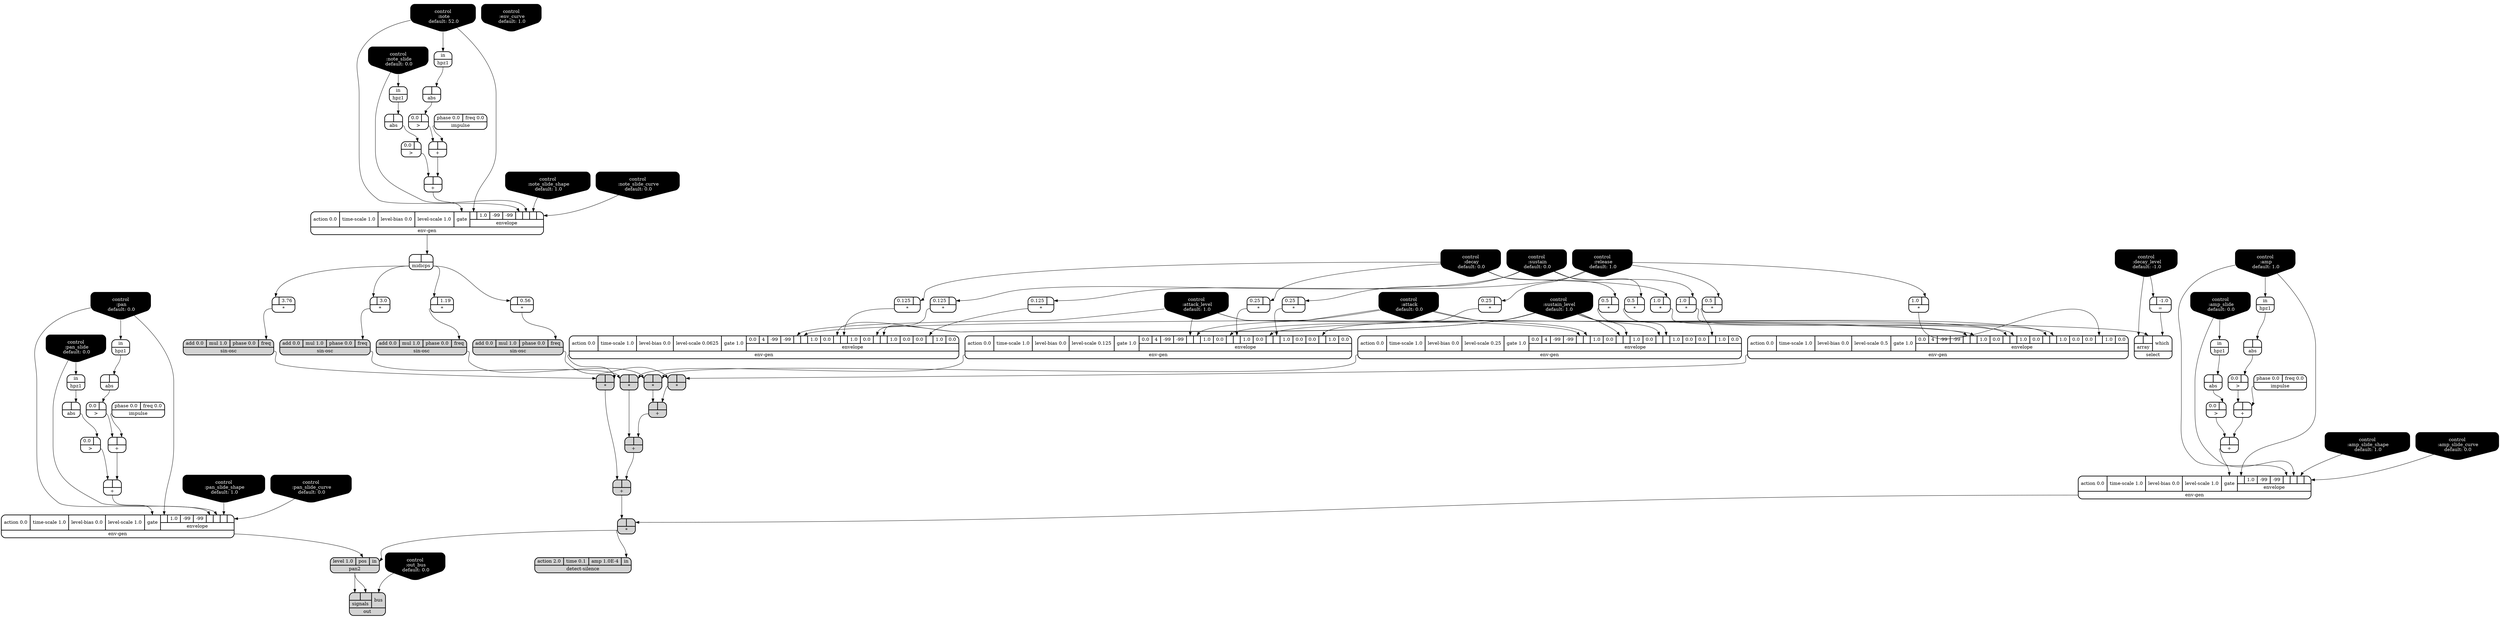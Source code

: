 digraph synthdef {
21 [label = "{{ <b> 1.0|<a> } |<__UG_NAME__>* }" style="bold, rounded" shape=record rankdir=LR];
22 [label = "{{ <b> 1.0|<a> } |<__UG_NAME__>* }" style="bold, rounded" shape=record rankdir=LR];
23 [label = "{{ <b> 1.0|<a> } |<__UG_NAME__>* }" style="bold, rounded" shape=record rankdir=LR];
36 [label = "{{ <b> |<a> 0.56} |<__UG_NAME__>* }" style="bold, rounded" shape=record rankdir=LR];
38 [label = "{{ <b> |<a> } |<__UG_NAME__>* }" style="filled, bold, rounded"  shape=record rankdir=LR];
39 [label = "{{ <b> 0.5|<a> } |<__UG_NAME__>* }" style="bold, rounded" shape=record rankdir=LR];
40 [label = "{{ <b> 0.5|<a> } |<__UG_NAME__>* }" style="bold, rounded" shape=record rankdir=LR];
41 [label = "{{ <b> 0.5|<a> } |<__UG_NAME__>* }" style="bold, rounded" shape=record rankdir=LR];
43 [label = "{{ <b> |<a> 1.19} |<__UG_NAME__>* }" style="bold, rounded" shape=record rankdir=LR];
45 [label = "{{ <b> |<a> } |<__UG_NAME__>* }" style="filled, bold, rounded"  shape=record rankdir=LR];
57 [label = "{{ <b> 0.25|<a> } |<__UG_NAME__>* }" style="bold, rounded" shape=record rankdir=LR];
58 [label = "{{ <b> 0.25|<a> } |<__UG_NAME__>* }" style="bold, rounded" shape=record rankdir=LR];
59 [label = "{{ <b> 0.25|<a> } |<__UG_NAME__>* }" style="bold, rounded" shape=record rankdir=LR];
61 [label = "{{ <b> |<a> 3.0} |<__UG_NAME__>* }" style="bold, rounded" shape=record rankdir=LR];
63 [label = "{{ <b> |<a> } |<__UG_NAME__>* }" style="filled, bold, rounded"  shape=record rankdir=LR];
65 [label = "{{ <b> 0.125|<a> } |<__UG_NAME__>* }" style="bold, rounded" shape=record rankdir=LR];
66 [label = "{{ <b> 0.125|<a> } |<__UG_NAME__>* }" style="bold, rounded" shape=record rankdir=LR];
67 [label = "{{ <b> 0.125|<a> } |<__UG_NAME__>* }" style="bold, rounded" shape=record rankdir=LR];
69 [label = "{{ <b> |<a> 3.76} |<__UG_NAME__>* }" style="bold, rounded" shape=record rankdir=LR];
71 [label = "{{ <b> |<a> } |<__UG_NAME__>* }" style="filled, bold, rounded"  shape=record rankdir=LR];
73 [label = "{{ <b> |<a> } |<__UG_NAME__>* }" style="filled, bold, rounded"  shape=record rankdir=LR];
29 [label = "{{ <b> |<a> } |<__UG_NAME__>+ }" style="bold, rounded" shape=record rankdir=LR];
33 [label = "{{ <b> |<a> } |<__UG_NAME__>+ }" style="bold, rounded" shape=record rankdir=LR];
46 [label = "{{ <b> |<a> } |<__UG_NAME__>+ }" style="filled, bold, rounded"  shape=record rankdir=LR];
51 [label = "{{ <b> |<a> } |<__UG_NAME__>+ }" style="bold, rounded" shape=record rankdir=LR];
55 [label = "{{ <b> |<a> } |<__UG_NAME__>+ }" style="bold, rounded" shape=record rankdir=LR];
64 [label = "{{ <b> |<a> } |<__UG_NAME__>+ }" style="filled, bold, rounded"  shape=record rankdir=LR];
72 [label = "{{ <b> |<a> } |<__UG_NAME__>+ }" style="filled, bold, rounded"  shape=record rankdir=LR];
78 [label = "{{ <b> |<a> } |<__UG_NAME__>+ }" style="bold, rounded" shape=record rankdir=LR];
82 [label = "{{ <b> |<a> } |<__UG_NAME__>+ }" style="bold, rounded" shape=record rankdir=LR];
86 [label = "{{ <b> |<a> -1.0} |<__UG_NAME__>= }" style="bold, rounded" shape=record rankdir=LR];
28 [label = "{{ <b> 0.0|<a> } |<__UG_NAME__>\> }" style="bold, rounded" shape=record rankdir=LR];
32 [label = "{{ <b> 0.0|<a> } |<__UG_NAME__>\> }" style="bold, rounded" shape=record rankdir=LR];
50 [label = "{{ <b> 0.0|<a> } |<__UG_NAME__>\> }" style="bold, rounded" shape=record rankdir=LR];
54 [label = "{{ <b> 0.0|<a> } |<__UG_NAME__>\> }" style="bold, rounded" shape=record rankdir=LR];
77 [label = "{{ <b> 0.0|<a> } |<__UG_NAME__>\> }" style="bold, rounded" shape=record rankdir=LR];
81 [label = "{{ <b> 0.0|<a> } |<__UG_NAME__>\> }" style="bold, rounded" shape=record rankdir=LR];
27 [label = "{{ <b> |<a> } |<__UG_NAME__>abs }" style="bold, rounded" shape=record rankdir=LR];
31 [label = "{{ <b> |<a> } |<__UG_NAME__>abs }" style="bold, rounded" shape=record rankdir=LR];
49 [label = "{{ <b> |<a> } |<__UG_NAME__>abs }" style="bold, rounded" shape=record rankdir=LR];
53 [label = "{{ <b> |<a> } |<__UG_NAME__>abs }" style="bold, rounded" shape=record rankdir=LR];
76 [label = "{{ <b> |<a> } |<__UG_NAME__>abs }" style="bold, rounded" shape=record rankdir=LR];
80 [label = "{{ <b> |<a> } |<__UG_NAME__>abs }" style="bold, rounded" shape=record rankdir=LR];
0 [label = "control
 :note
 default: 52.0" shape=invhouse style="rounded, filled, bold" fillcolor=black fontcolor=white ]; 
1 [label = "control
 :note_slide
 default: 0.0" shape=invhouse style="rounded, filled, bold" fillcolor=black fontcolor=white ]; 
2 [label = "control
 :note_slide_shape
 default: 1.0" shape=invhouse style="rounded, filled, bold" fillcolor=black fontcolor=white ]; 
3 [label = "control
 :note_slide_curve
 default: 0.0" shape=invhouse style="rounded, filled, bold" fillcolor=black fontcolor=white ]; 
4 [label = "control
 :amp
 default: 1.0" shape=invhouse style="rounded, filled, bold" fillcolor=black fontcolor=white ]; 
5 [label = "control
 :amp_slide
 default: 0.0" shape=invhouse style="rounded, filled, bold" fillcolor=black fontcolor=white ]; 
6 [label = "control
 :amp_slide_shape
 default: 1.0" shape=invhouse style="rounded, filled, bold" fillcolor=black fontcolor=white ]; 
7 [label = "control
 :amp_slide_curve
 default: 0.0" shape=invhouse style="rounded, filled, bold" fillcolor=black fontcolor=white ]; 
8 [label = "control
 :pan
 default: 0.0" shape=invhouse style="rounded, filled, bold" fillcolor=black fontcolor=white ]; 
9 [label = "control
 :pan_slide
 default: 0.0" shape=invhouse style="rounded, filled, bold" fillcolor=black fontcolor=white ]; 
10 [label = "control
 :pan_slide_shape
 default: 1.0" shape=invhouse style="rounded, filled, bold" fillcolor=black fontcolor=white ]; 
11 [label = "control
 :pan_slide_curve
 default: 0.0" shape=invhouse style="rounded, filled, bold" fillcolor=black fontcolor=white ]; 
12 [label = "control
 :attack
 default: 0.0" shape=invhouse style="rounded, filled, bold" fillcolor=black fontcolor=white ]; 
13 [label = "control
 :decay
 default: 0.0" shape=invhouse style="rounded, filled, bold" fillcolor=black fontcolor=white ]; 
14 [label = "control
 :sustain
 default: 0.0" shape=invhouse style="rounded, filled, bold" fillcolor=black fontcolor=white ]; 
15 [label = "control
 :release
 default: 1.0" shape=invhouse style="rounded, filled, bold" fillcolor=black fontcolor=white ]; 
16 [label = "control
 :attack_level
 default: 1.0" shape=invhouse style="rounded, filled, bold" fillcolor=black fontcolor=white ]; 
17 [label = "control
 :decay_level
 default: -1.0" shape=invhouse style="rounded, filled, bold" fillcolor=black fontcolor=white ]; 
18 [label = "control
 :sustain_level
 default: 1.0" shape=invhouse style="rounded, filled, bold" fillcolor=black fontcolor=white ]; 
19 [label = "control
 :env_curve
 default: 1.0" shape=invhouse style="rounded, filled, bold" fillcolor=black fontcolor=white ]; 
20 [label = "control
 :out_bus
 default: 0.0" shape=invhouse style="rounded, filled, bold" fillcolor=black fontcolor=white ]; 
88 [label = "{{ <action> action 2.0|<time> time 0.1|<amp> amp 1.0E-4|<in> in} |<__UG_NAME__>detect-silence }" style="filled, bold, rounded"  shape=record rankdir=LR];
24 [label = "{{ <action> action 0.0|<time____scale> time-scale 1.0|<level____bias> level-bias 0.0|<level____scale> level-scale 0.5|<gate> gate 1.0|{{0.0|4|-99|-99|<envelope___control___4>|<envelope___control___5>|1.0|0.0|<envelope___control___8>|<envelope___binary____op____u____gen___9>|1.0|0.0|<envelope___control___12>|<envelope___binary____op____u____gen___13>|1.0|0.0|0.0|<envelope___binary____op____u____gen___17>|1.0|0.0}|envelope}} |<__UG_NAME__>env-gen }" style="bold, rounded" shape=record rankdir=LR];
34 [label = "{{ <action> action 0.0|<time____scale> time-scale 1.0|<level____bias> level-bias 0.0|<level____scale> level-scale 1.0|<gate> gate|{{<envelope___control___0>|1.0|-99|-99|<envelope___control___4>|<envelope___control___5>|<envelope___control___6>|<envelope___control___7>}|envelope}} |<__UG_NAME__>env-gen }" style="bold, rounded" shape=record rankdir=LR];
42 [label = "{{ <action> action 0.0|<time____scale> time-scale 1.0|<level____bias> level-bias 0.0|<level____scale> level-scale 0.25|<gate> gate 1.0|{{0.0|4|-99|-99|<envelope___control___4>|<envelope___control___5>|1.0|0.0|<envelope___control___8>|<envelope___binary____op____u____gen___9>|1.0|0.0|<envelope___control___12>|<envelope___binary____op____u____gen___13>|1.0|0.0|0.0|<envelope___binary____op____u____gen___17>|1.0|0.0}|envelope}} |<__UG_NAME__>env-gen }" style="bold, rounded" shape=record rankdir=LR];
56 [label = "{{ <action> action 0.0|<time____scale> time-scale 1.0|<level____bias> level-bias 0.0|<level____scale> level-scale 1.0|<gate> gate|{{<envelope___control___0>|1.0|-99|-99|<envelope___control___4>|<envelope___control___5>|<envelope___control___6>|<envelope___control___7>}|envelope}} |<__UG_NAME__>env-gen }" style="bold, rounded" shape=record rankdir=LR];
60 [label = "{{ <action> action 0.0|<time____scale> time-scale 1.0|<level____bias> level-bias 0.0|<level____scale> level-scale 0.125|<gate> gate 1.0|{{0.0|4|-99|-99|<envelope___control___4>|<envelope___control___5>|1.0|0.0|<envelope___control___8>|<envelope___binary____op____u____gen___9>|1.0|0.0|<envelope___control___12>|<envelope___binary____op____u____gen___13>|1.0|0.0|0.0|<envelope___binary____op____u____gen___17>|1.0|0.0}|envelope}} |<__UG_NAME__>env-gen }" style="bold, rounded" shape=record rankdir=LR];
68 [label = "{{ <action> action 0.0|<time____scale> time-scale 1.0|<level____bias> level-bias 0.0|<level____scale> level-scale 0.0625|<gate> gate 1.0|{{0.0|4|-99|-99|<envelope___control___4>|<envelope___control___5>|1.0|0.0|<envelope___control___8>|<envelope___binary____op____u____gen___9>|1.0|0.0|<envelope___control___12>|<envelope___binary____op____u____gen___13>|1.0|0.0|0.0|<envelope___binary____op____u____gen___17>|1.0|0.0}|envelope}} |<__UG_NAME__>env-gen }" style="bold, rounded" shape=record rankdir=LR];
83 [label = "{{ <action> action 0.0|<time____scale> time-scale 1.0|<level____bias> level-bias 0.0|<level____scale> level-scale 1.0|<gate> gate|{{<envelope___control___0>|1.0|-99|-99|<envelope___control___4>|<envelope___control___5>|<envelope___control___6>|<envelope___control___7>}|envelope}} |<__UG_NAME__>env-gen }" style="bold, rounded" shape=record rankdir=LR];
26 [label = "{{ <in> in} |<__UG_NAME__>hpz1 }" style="bold, rounded" shape=record rankdir=LR];
30 [label = "{{ <in> in} |<__UG_NAME__>hpz1 }" style="bold, rounded" shape=record rankdir=LR];
48 [label = "{{ <in> in} |<__UG_NAME__>hpz1 }" style="bold, rounded" shape=record rankdir=LR];
52 [label = "{{ <in> in} |<__UG_NAME__>hpz1 }" style="bold, rounded" shape=record rankdir=LR];
75 [label = "{{ <in> in} |<__UG_NAME__>hpz1 }" style="bold, rounded" shape=record rankdir=LR];
79 [label = "{{ <in> in} |<__UG_NAME__>hpz1 }" style="bold, rounded" shape=record rankdir=LR];
25 [label = "{{ <phase> phase 0.0|<freq> freq 0.0} |<__UG_NAME__>impulse }" style="bold, rounded" shape=record rankdir=LR];
47 [label = "{{ <phase> phase 0.0|<freq> freq 0.0} |<__UG_NAME__>impulse }" style="bold, rounded" shape=record rankdir=LR];
74 [label = "{{ <phase> phase 0.0|<freq> freq 0.0} |<__UG_NAME__>impulse }" style="bold, rounded" shape=record rankdir=LR];
35 [label = "{{ <b> |<a> } |<__UG_NAME__>midicps }" style="bold, rounded" shape=record rankdir=LR];
85 [label = "{{ {{<signals___pan2___0>|<signals___pan2___1>}|signals}|<bus> bus} |<__UG_NAME__>out }" style="filled, bold, rounded"  shape=record rankdir=LR];
84 [label = "{{ <level> level 1.0|<pos> pos|<in> in} |<__UG_NAME__>pan2 }" style="filled, bold, rounded"  shape=record rankdir=LR];
87 [label = "{{ {{<array___control___0>|<array___control___1>}|array}|<which> which} |<__UG_NAME__>select }" style="bold, rounded" shape=record rankdir=LR];
37 [label = "{{ <add> add 0.0|<mul> mul 1.0|<phase> phase 0.0|<freq> freq} |<__UG_NAME__>sin-osc }" style="filled, bold, rounded"  shape=record rankdir=LR];
44 [label = "{{ <add> add 0.0|<mul> mul 1.0|<phase> phase 0.0|<freq> freq} |<__UG_NAME__>sin-osc }" style="filled, bold, rounded"  shape=record rankdir=LR];
62 [label = "{{ <add> add 0.0|<mul> mul 1.0|<phase> phase 0.0|<freq> freq} |<__UG_NAME__>sin-osc }" style="filled, bold, rounded"  shape=record rankdir=LR];
70 [label = "{{ <add> add 0.0|<mul> mul 1.0|<phase> phase 0.0|<freq> freq} |<__UG_NAME__>sin-osc }" style="filled, bold, rounded"  shape=record rankdir=LR];

13:__UG_NAME__ -> 21:a ;
14:__UG_NAME__ -> 22:a ;
15:__UG_NAME__ -> 23:a ;
35:__UG_NAME__ -> 36:b ;
24:__UG_NAME__ -> 38:a ;
37:__UG_NAME__ -> 38:b ;
13:__UG_NAME__ -> 39:a ;
14:__UG_NAME__ -> 40:a ;
15:__UG_NAME__ -> 41:a ;
35:__UG_NAME__ -> 43:b ;
42:__UG_NAME__ -> 45:a ;
44:__UG_NAME__ -> 45:b ;
13:__UG_NAME__ -> 57:a ;
14:__UG_NAME__ -> 58:a ;
15:__UG_NAME__ -> 59:a ;
35:__UG_NAME__ -> 61:b ;
60:__UG_NAME__ -> 63:a ;
62:__UG_NAME__ -> 63:b ;
13:__UG_NAME__ -> 65:a ;
14:__UG_NAME__ -> 66:a ;
15:__UG_NAME__ -> 67:a ;
35:__UG_NAME__ -> 69:b ;
68:__UG_NAME__ -> 71:a ;
70:__UG_NAME__ -> 71:b ;
56:__UG_NAME__ -> 73:a ;
72:__UG_NAME__ -> 73:b ;
25:__UG_NAME__ -> 29:a ;
28:__UG_NAME__ -> 29:b ;
29:__UG_NAME__ -> 33:a ;
32:__UG_NAME__ -> 33:b ;
38:__UG_NAME__ -> 46:a ;
45:__UG_NAME__ -> 46:b ;
47:__UG_NAME__ -> 51:a ;
50:__UG_NAME__ -> 51:b ;
51:__UG_NAME__ -> 55:a ;
54:__UG_NAME__ -> 55:b ;
46:__UG_NAME__ -> 64:a ;
63:__UG_NAME__ -> 64:b ;
64:__UG_NAME__ -> 72:a ;
71:__UG_NAME__ -> 72:b ;
74:__UG_NAME__ -> 78:a ;
77:__UG_NAME__ -> 78:b ;
78:__UG_NAME__ -> 82:a ;
81:__UG_NAME__ -> 82:b ;
17:__UG_NAME__ -> 86:b ;
27:__UG_NAME__ -> 28:a ;
31:__UG_NAME__ -> 32:a ;
49:__UG_NAME__ -> 50:a ;
53:__UG_NAME__ -> 54:a ;
76:__UG_NAME__ -> 77:a ;
80:__UG_NAME__ -> 81:a ;
26:__UG_NAME__ -> 27:a ;
30:__UG_NAME__ -> 31:a ;
48:__UG_NAME__ -> 49:a ;
52:__UG_NAME__ -> 53:a ;
75:__UG_NAME__ -> 76:a ;
79:__UG_NAME__ -> 80:a ;
73:__UG_NAME__ -> 88:in ;
16:__UG_NAME__ -> 24:envelope___control___4 ;
12:__UG_NAME__ -> 24:envelope___control___5 ;
18:__UG_NAME__ -> 24:envelope___control___8 ;
21:__UG_NAME__ -> 24:envelope___binary____op____u____gen___9 ;
18:__UG_NAME__ -> 24:envelope___control___12 ;
22:__UG_NAME__ -> 24:envelope___binary____op____u____gen___13 ;
23:__UG_NAME__ -> 24:envelope___binary____op____u____gen___17 ;
0:__UG_NAME__ -> 34:envelope___control___0 ;
0:__UG_NAME__ -> 34:envelope___control___4 ;
1:__UG_NAME__ -> 34:envelope___control___5 ;
2:__UG_NAME__ -> 34:envelope___control___6 ;
3:__UG_NAME__ -> 34:envelope___control___7 ;
33:__UG_NAME__ -> 34:gate ;
16:__UG_NAME__ -> 42:envelope___control___4 ;
12:__UG_NAME__ -> 42:envelope___control___5 ;
18:__UG_NAME__ -> 42:envelope___control___8 ;
39:__UG_NAME__ -> 42:envelope___binary____op____u____gen___9 ;
18:__UG_NAME__ -> 42:envelope___control___12 ;
40:__UG_NAME__ -> 42:envelope___binary____op____u____gen___13 ;
41:__UG_NAME__ -> 42:envelope___binary____op____u____gen___17 ;
4:__UG_NAME__ -> 56:envelope___control___0 ;
4:__UG_NAME__ -> 56:envelope___control___4 ;
5:__UG_NAME__ -> 56:envelope___control___5 ;
6:__UG_NAME__ -> 56:envelope___control___6 ;
7:__UG_NAME__ -> 56:envelope___control___7 ;
55:__UG_NAME__ -> 56:gate ;
16:__UG_NAME__ -> 60:envelope___control___4 ;
12:__UG_NAME__ -> 60:envelope___control___5 ;
18:__UG_NAME__ -> 60:envelope___control___8 ;
57:__UG_NAME__ -> 60:envelope___binary____op____u____gen___9 ;
18:__UG_NAME__ -> 60:envelope___control___12 ;
58:__UG_NAME__ -> 60:envelope___binary____op____u____gen___13 ;
59:__UG_NAME__ -> 60:envelope___binary____op____u____gen___17 ;
16:__UG_NAME__ -> 68:envelope___control___4 ;
12:__UG_NAME__ -> 68:envelope___control___5 ;
18:__UG_NAME__ -> 68:envelope___control___8 ;
65:__UG_NAME__ -> 68:envelope___binary____op____u____gen___9 ;
18:__UG_NAME__ -> 68:envelope___control___12 ;
66:__UG_NAME__ -> 68:envelope___binary____op____u____gen___13 ;
67:__UG_NAME__ -> 68:envelope___binary____op____u____gen___17 ;
8:__UG_NAME__ -> 83:envelope___control___0 ;
8:__UG_NAME__ -> 83:envelope___control___4 ;
9:__UG_NAME__ -> 83:envelope___control___5 ;
10:__UG_NAME__ -> 83:envelope___control___6 ;
11:__UG_NAME__ -> 83:envelope___control___7 ;
82:__UG_NAME__ -> 83:gate ;
0:__UG_NAME__ -> 26:in ;
1:__UG_NAME__ -> 30:in ;
4:__UG_NAME__ -> 48:in ;
5:__UG_NAME__ -> 52:in ;
8:__UG_NAME__ -> 75:in ;
9:__UG_NAME__ -> 79:in ;
34:__UG_NAME__ -> 35:a ;
20:__UG_NAME__ -> 85:bus ;
84:__UG_NAME__ -> 85:signals___pan2___0 ;
84:__UG_NAME__ -> 85:signals___pan2___1 ;
73:__UG_NAME__ -> 84:in ;
83:__UG_NAME__ -> 84:pos ;
86:__UG_NAME__ -> 87:which ;
17:__UG_NAME__ -> 87:array___control___0 ;
18:__UG_NAME__ -> 87:array___control___1 ;
36:__UG_NAME__ -> 37:freq ;
43:__UG_NAME__ -> 44:freq ;
61:__UG_NAME__ -> 62:freq ;
69:__UG_NAME__ -> 70:freq ;

}
